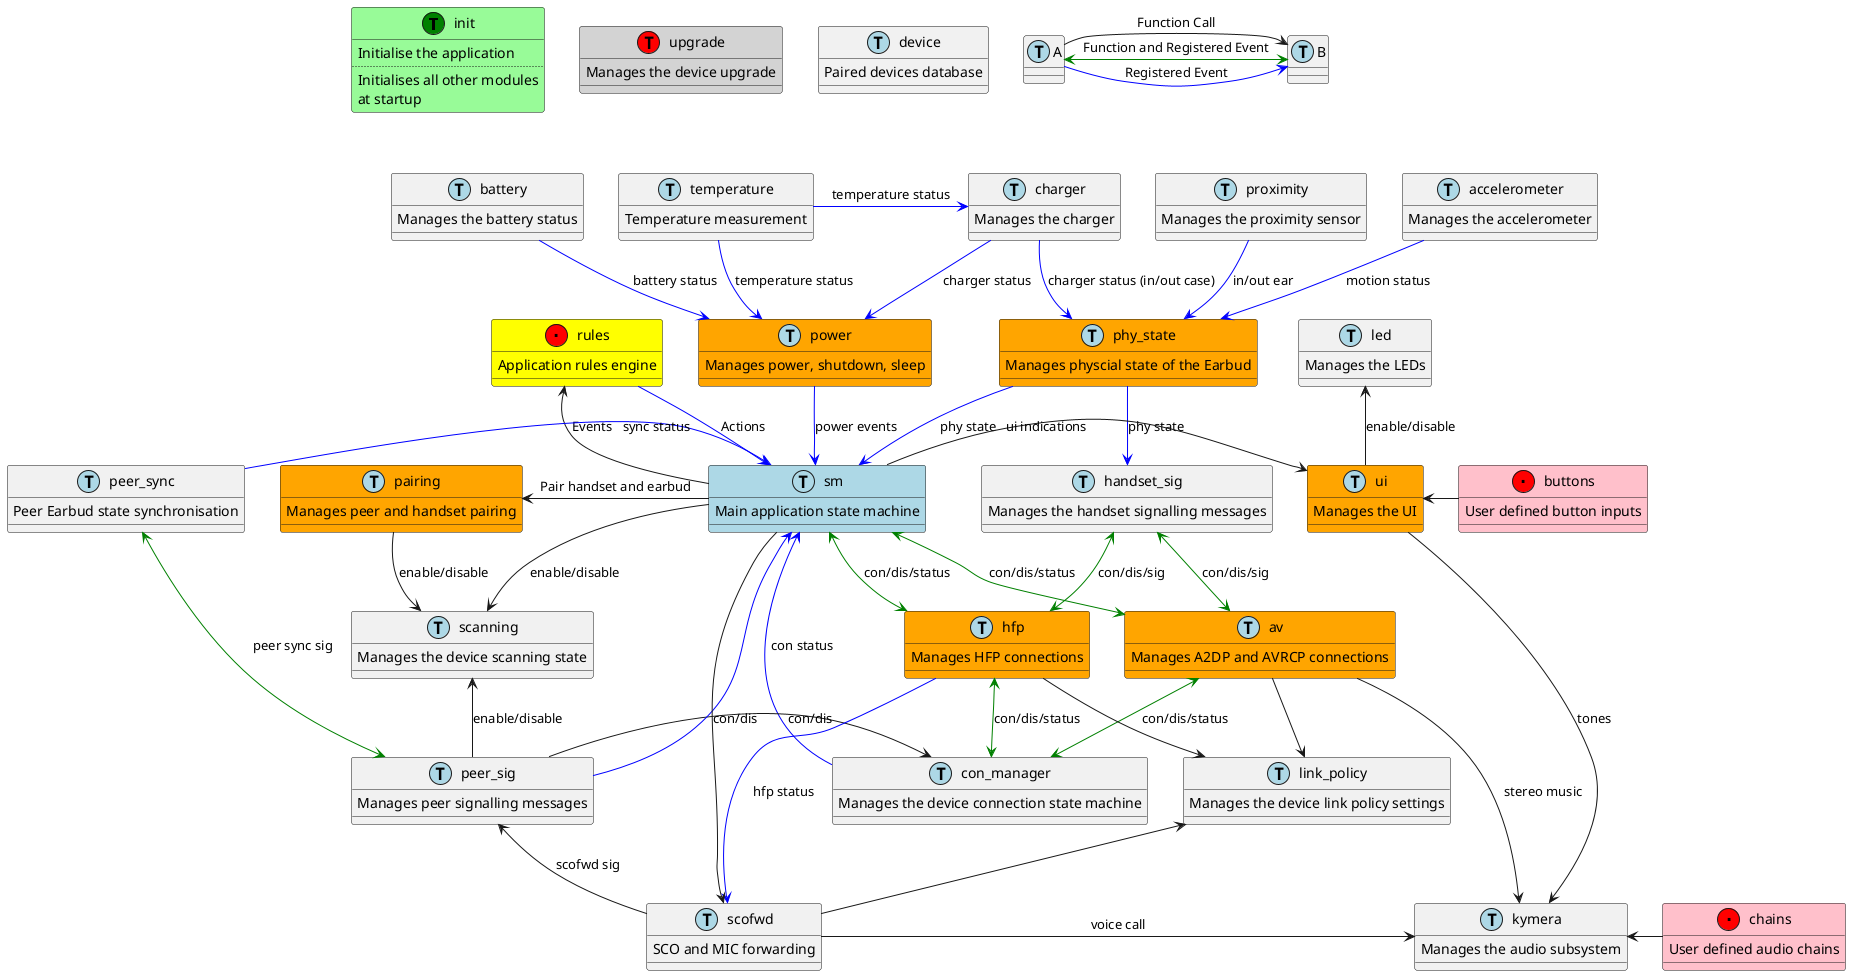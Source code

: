 @startuml


            class init << (T,Green) >> #paleGreen {
                Initialise the application
                ....
                Initialises all other modules
                at startup
            }
            class led << (T,lightblue) >> {
                Manages the LEDs
                }
            class hfp << (T,lightblue) >> #Orange {
                Manages HFP connections
                }
            class ui << (T,lightblue) >> #Orange {
                Manages the UI
                }
            class sm << (T,lightblue) >> #lightBlue {
                Main application state machine
                }
            class link_policy << (T,lightblue) >> {
                Manages the device link policy settings
                }
            class av << (T,lightblue) >> #Orange {
                Manages A2DP and AVRCP connections
                }
            class charger << (T,lightblue) >> {
                Manages the charger
                }
            class battery << (T,lightblue) >> {
                Manages the battery status
                }
            class temperature << (T,lightblue) >> {
                Temperature measurement
                }
            class power << (T,lightblue) >> #Orange {
                Manages power, shutdown, sleep
                }
            class pairing << (T,lightblue) >> #Orange {
                Manages peer and handset pairing
                }
            class scanning << (T,lightblue) >> {
                Manages the device scanning state
                }
            class device << (T,lightblue) >> {
                Paired devices database
                }
            class con_manager << (T,lightblue) >> {
                Manages the device connection state machine
                }
            class peer_sig << (T,lightblue) >> {
                Manages peer signalling messages
                }
            class handset_sig << (T,lightblue) >> {
                Manages the handset signalling messages
                }
            class phy_state << (T,lightblue) >> #Orange {
                Manages physcial state of the Earbud
                }
            class kymera << (T,lightblue) >> {
                Manages the audio subsystem
                }
            class upgrade << (T,red) >> #lightGrey {
                Manages the device upgrade
                }
            class proximity << (T,lightblue) >> {
                Manages the proximity sensor
                }
            class accelerometer << (T,lightblue) >> {
                Manages the accelerometer
                }
            class rules << (.,red) >> #yellow {
                Application rules engine
                }
            class chains << (.,red) >> #pink {
                User defined audio chains
                }
            class buttons << (.,red) >> #pink {
                User defined button inputs
                }
            class peer_sync << (T,lightblue) >> {
                Peer Earbud state synchronisation
                }
            class scofwd << (T,lightblue) >> {
                SCO and MIC forwarding
                }

            class A << (T,lightblue) >> {
            }

            class B << (T,lightblue) >> {
            }

            init -[hidden]right->upgrade
            upgrade -[hidden]right->device
                        device -[hidden]right-> A
                        A -[hidden]d-> charger

                        A -right-> B : Function Call
                        A -right[#blue]-> B : Registered Event
                        A <-right[#green]-> B : Function and Registered Event

                        rules-d[#blue]->sm : Actions
                        sm -u-> rules : Events
                        chains-l->kymera
                        buttons-l->ui

                        ' Physical Inputs
                        temperature -d[#blue]-> power : temperature status
                        temperature -r[#blue]-> charger : temperature status
                        charger -d[#blue]-> phy_state : charger status (in/out case)
                        'charger -[hidden]r->accelerometer
                        battery -[hidden]r->temperature
                        charger -d[#blue]-> power : charger status
                        battery -d[#blue]-> power : battery status
                        proximity -d[#blue]-> phy_state : in/out ear
                        proximity -[hidden]r->accelerometer
                        accelerometer -d[#blue]-> phy_state :  motion status
                        power -d[#blue]-> sm : power events
                        phy_state -d[#blue]-> sm : phy state
                        phy_state -[#blue]-> handset_sig : phy state

                        'UI control
                        sm -r-> ui : ui indications
                        ui -u-> led : enable/disable
                        ui -d-> kymera : tones

                        'Registered con_manager tasks
                        con_manager -[#blue]> sm : con status
                        con_manager -r[hidden]-> link_policy
                        av <-[#green]-> con_manager : con/dis/status
                        hfp <-[#green]-> con_manager : con/dis/status
                        peer_sig -r-> con_manager : con/dis

                        sm -l-> pairing : Pair handset and earbud
                        pairing -d-> scanning : enable/disable
                        sm -d-> scanning : enable/disable

                        sm <-d[#green]-> hfp : con/dis/status
                        hfp -d[#blue]-> scofwd : hfp status
                        scofwd -r-> kymera : voice call
                        hfp <-u[#green]-> handset_sig : con/dis/sig
                        hfp -d-> link_policy

                        sm <-d[#green]-> av : con/dis/status
                        av <-u[#green]-> handset_sig : con/dis/sig
                        av -d-> link_policy
                        av -r-> kymera : stereo music

                        peer_sig -d[#blue]-> sm
                        peer_sig -u-> scanning : enable/disable

                        peer_sync -r[hidden]-> pairing
                        peer_sync -r[#blue]->sm : sync status
                        peer_sync <-d[#green]-> peer_sig : peer sync sig

                        sm -d-> scofwd : con/dis
                        scofwd -l-> peer_sig : scofwd sig
                        scofwd -u-> link_policy

                        @enduml
